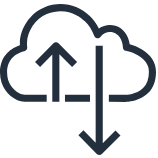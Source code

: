 <mxfile version="24.3.1" type="github">
  <diagram name="第 1 页" id="w1na8V84WTgznCSOoCIz">
    <mxGraphModel dx="1050" dy="530" grid="1" gridSize="10" guides="1" tooltips="1" connect="1" arrows="1" fold="1" page="1" pageScale="1" pageWidth="827" pageHeight="1169" math="0" shadow="0">
      <root>
        <mxCell id="0" />
        <mxCell id="1" parent="0" />
        <mxCell id="V-vGfC3Jyy6Ihq8TZDpE-1" value="" style="sketch=0;outlineConnect=0;fontColor=#232F3E;gradientColor=none;fillColor=#232F3D;strokeColor=none;dashed=0;verticalLabelPosition=bottom;verticalAlign=top;align=center;html=1;fontSize=12;fontStyle=0;aspect=fixed;pointerEvents=1;shape=mxgraph.aws4.internet_alt22;" vertex="1" parent="1">
          <mxGeometry x="370" y="300" width="78" height="78" as="geometry" />
        </mxCell>
      </root>
    </mxGraphModel>
  </diagram>
</mxfile>
